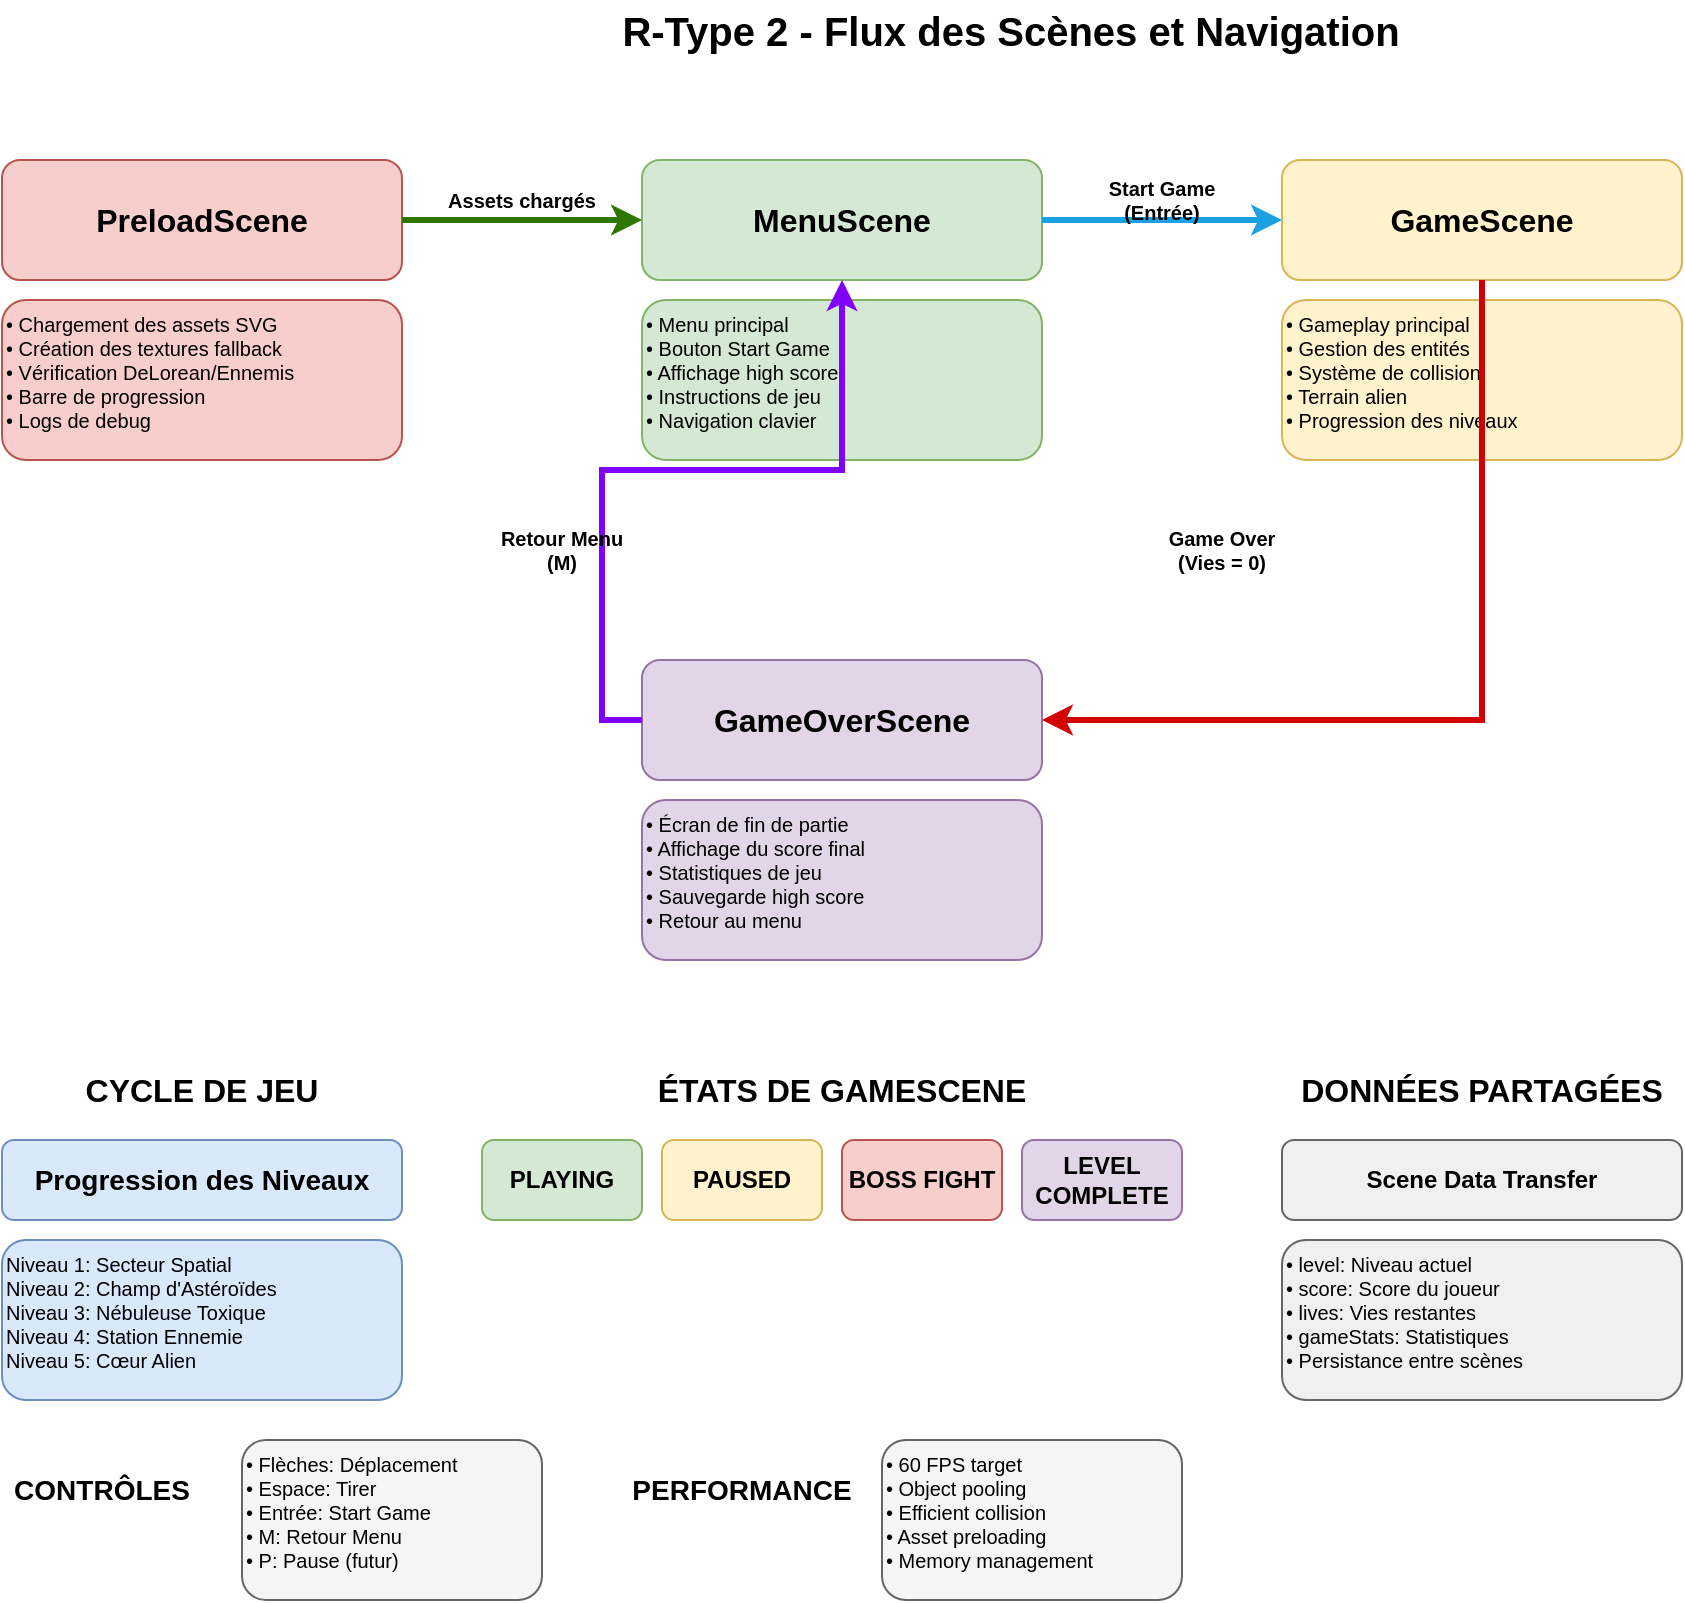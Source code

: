 <mxfile version="22.1.16" type="device">
  <diagram name="Scènes et Navigation" id="scenes-navigation">
    <mxGraphModel dx="1422" dy="794" grid="1" gridSize="10" guides="1" tooltips="1" connect="1" arrows="1" fold="1" page="1" pageScale="1" pageWidth="1169" pageHeight="827" math="0" shadow="0">
      <root>
        <mxCell id="0" />
        <mxCell id="1" parent="0" />
        
        <!-- Titre -->
        <mxCell id="title" value="R-Type 2 - Flux des Scènes et Navigation" style="text;html=1;strokeColor=none;fillColor=none;align=center;verticalAlign=middle;whiteSpace=wrap;rounded=0;fontSize=20;fontStyle=1;" vertex="1" parent="1">
          <mxGeometry x="300" y="20" width="569" height="30" as="geometry" />
        </mxCell>
        
        <!-- PreloadScene -->
        <mxCell id="preload-scene" value="PreloadScene" style="rounded=1;whiteSpace=wrap;html=1;fillColor=#f8cecc;strokeColor=#b85450;fontSize=16;fontStyle=1;" vertex="1" parent="1">
          <mxGeometry x="80" y="100" width="200" height="60" as="geometry" />
        </mxCell>
        
        <mxCell id="preload-details" value="• Chargement des assets SVG&#xa;• Création des textures fallback&#xa;• Vérification DeLorean/Ennemis&#xa;• Barre de progression&#xa;• Logs de debug" style="text;html=1;strokeColor=#b85450;fillColor=#f8cecc;align=left;verticalAlign=top;whiteSpace=wrap;rounded=1;fontSize=10;" vertex="1" parent="1">
          <mxGeometry x="80" y="170" width="200" height="80" as="geometry" />
        </mxCell>
        
        <!-- MenuScene -->
        <mxCell id="menu-scene" value="MenuScene" style="rounded=1;whiteSpace=wrap;html=1;fillColor=#d5e8d4;strokeColor=#82b366;fontSize=16;fontStyle=1;" vertex="1" parent="1">
          <mxGeometry x="400" y="100" width="200" height="60" as="geometry" />
        </mxCell>
        
        <mxCell id="menu-details" value="• Menu principal&#xa;• Bouton Start Game&#xa;• Affichage high score&#xa;• Instructions de jeu&#xa;• Navigation clavier" style="text;html=1;strokeColor=#82b366;fillColor=#d5e8d4;align=left;verticalAlign=top;whiteSpace=wrap;rounded=1;fontSize=10;" vertex="1" parent="1">
          <mxGeometry x="400" y="170" width="200" height="80" as="geometry" />
        </mxCell>
        
        <!-- GameScene -->
        <mxCell id="game-scene" value="GameScene" style="rounded=1;whiteSpace=wrap;html=1;fillColor=#fff2cc;strokeColor=#d6b656;fontSize=16;fontStyle=1;" vertex="1" parent="1">
          <mxGeometry x="720" y="100" width="200" height="60" as="geometry" />
        </mxCell>
        
        <mxCell id="game-details" value="• Gameplay principal&#xa;• Gestion des entités&#xa;• Système de collision&#xa;• Terrain alien&#xa;• Progression des niveaux" style="text;html=1;strokeColor=#d6b656;fillColor=#fff2cc;align=left;verticalAlign=top;whiteSpace=wrap;rounded=1;fontSize=10;" vertex="1" parent="1">
          <mxGeometry x="720" y="170" width="200" height="80" as="geometry" />
        </mxCell>
        
        <!-- GameOverScene -->
        <mxCell id="gameover-scene" value="GameOverScene" style="rounded=1;whiteSpace=wrap;html=1;fillColor=#e1d5e7;strokeColor=#9673a6;fontSize=16;fontStyle=1;" vertex="1" parent="1">
          <mxGeometry x="400" y="350" width="200" height="60" as="geometry" />
        </mxCell>
        
        <mxCell id="gameover-details" value="• Écran de fin de partie&#xa;• Affichage du score final&#xa;• Statistiques de jeu&#xa;• Sauvegarde high score&#xa;• Retour au menu" style="text;html=1;strokeColor=#9673a6;fillColor=#e1d5e7;align=left;verticalAlign=top;whiteSpace=wrap;rounded=1;fontSize=10;" vertex="1" parent="1">
          <mxGeometry x="400" y="420" width="200" height="80" as="geometry" />
        </mxCell>
        
        <!-- Flèches de navigation -->
        <mxCell id="arrow-preload-menu" style="edgeStyle=orthogonalEdgeStyle;rounded=0;orthogonalLoop=1;jettySize=auto;html=1;exitX=1;exitY=0.5;exitDx=0;exitDy=0;entryX=0;entryY=0.5;entryDx=0;entryDy=0;strokeWidth=3;strokeColor=#2D7600;" edge="1" parent="1" source="preload-scene" target="menu-scene">
          <mxGeometry relative="1" as="geometry" />
        </mxCell>
        <mxCell id="label-preload-menu" value="Assets chargés" style="text;html=1;strokeColor=none;fillColor=none;align=center;verticalAlign=middle;whiteSpace=wrap;rounded=0;fontSize=10;fontStyle=1;color=#2D7600;" vertex="1" parent="1">
          <mxGeometry x="300" y="110" width="80" height="20" as="geometry" />
        </mxCell>
        
        <mxCell id="arrow-menu-game" style="edgeStyle=orthogonalEdgeStyle;rounded=0;orthogonalLoop=1;jettySize=auto;html=1;exitX=1;exitY=0.5;exitDx=0;exitDy=0;entryX=0;entryY=0.5;entryDx=0;entryDy=0;strokeWidth=3;strokeColor=#1BA1E2;" edge="1" parent="1" source="menu-scene" target="game-scene">
          <mxGeometry relative="1" as="geometry" />
        </mxCell>
        <mxCell id="label-menu-game" value="Start Game&#xa;(Entrée)" style="text;html=1;strokeColor=none;fillColor=none;align=center;verticalAlign=middle;whiteSpace=wrap;rounded=0;fontSize=10;fontStyle=1;color=#1BA1E2;" vertex="1" parent="1">
          <mxGeometry x="620" y="105" width="80" height="30" as="geometry" />
        </mxCell>
        
        <mxCell id="arrow-game-gameover" style="edgeStyle=orthogonalEdgeStyle;rounded=0;orthogonalLoop=1;jettySize=auto;html=1;exitX=0.5;exitY=1;exitDx=0;exitDy=0;entryX=1;entryY=0.5;entryDx=0;entryDy=0;strokeWidth=3;strokeColor=#D20100;" edge="1" parent="1" source="game-scene" target="gameover-scene">
          <mxGeometry relative="1" as="geometry" />
        </mxCell>
        <mxCell id="label-game-gameover" value="Game Over&#xa;(Vies = 0)" style="text;html=1;strokeColor=none;fillColor=none;align=center;verticalAlign=middle;whiteSpace=wrap;rounded=0;fontSize=10;fontStyle=1;color=#D20100;" vertex="1" parent="1">
          <mxGeometry x="650" y="280" width="80" height="30" as="geometry" />
        </mxCell>
        
        <mxCell id="arrow-gameover-menu" style="edgeStyle=orthogonalEdgeStyle;rounded=0;orthogonalLoop=1;jettySize=auto;html=1;exitX=0;exitY=0.5;exitDx=0;exitDy=0;entryX=0.5;entryY=1;entryDx=0;entryDy=0;strokeWidth=3;strokeColor=#7F00FF;" edge="1" parent="1" source="gameover-scene" target="menu-scene">
          <mxGeometry relative="1" as="geometry" />
        </mxCell>
        <mxCell id="label-gameover-menu" value="Retour Menu&#xa;(M)" style="text;html=1;strokeColor=none;fillColor=none;align=center;verticalAlign=middle;whiteSpace=wrap;rounded=0;fontSize=10;fontStyle=1;color=#7F00FF;" vertex="1" parent="1">
          <mxGeometry x="320" y="280" width="80" height="30" as="geometry" />
        </mxCell>
        
        <!-- Cycle de jeu -->
        <mxCell id="game-cycle-title" value="CYCLE DE JEU" style="text;html=1;strokeColor=none;fillColor=none;align=center;verticalAlign=middle;whiteSpace=wrap;rounded=0;fontSize=16;fontStyle=1;" vertex="1" parent="1">
          <mxGeometry x="80" y="550" width="200" height="30" as="geometry" />
        </mxCell>
        
        <mxCell id="level-progression" value="Progression des Niveaux" style="rounded=1;whiteSpace=wrap;html=1;fillColor=#dae8fc;strokeColor=#6c8ebf;fontSize=14;fontStyle=1;" vertex="1" parent="1">
          <mxGeometry x="80" y="590" width="200" height="40" as="geometry" />
        </mxCell>
        
        <mxCell id="level-details" value="Niveau 1: Secteur Spatial&#xa;Niveau 2: Champ d'Astéroïdes&#xa;Niveau 3: Nébuleuse Toxique&#xa;Niveau 4: Station Ennemie&#xa;Niveau 5: Cœur Alien" style="text;html=1;strokeColor=#6c8ebf;fillColor=#dae8fc;align=left;verticalAlign=top;whiteSpace=wrap;rounded=1;fontSize=10;" vertex="1" parent="1">
          <mxGeometry x="80" y="640" width="200" height="80" as="geometry" />
        </mxCell>
        
        <!-- États de GameScene -->
        <mxCell id="game-states-title" value="ÉTATS DE GAMESCENE" style="text;html=1;strokeColor=none;fillColor=none;align=center;verticalAlign=middle;whiteSpace=wrap;rounded=0;fontSize=16;fontStyle=1;" vertex="1" parent="1">
          <mxGeometry x="400" y="550" width="200" height="30" as="geometry" />
        </mxCell>
        
        <mxCell id="playing-state" value="PLAYING" style="rounded=1;whiteSpace=wrap;html=1;fillColor=#d5e8d4;strokeColor=#82b366;fontSize=12;fontStyle=1;" vertex="1" parent="1">
          <mxGeometry x="320" y="590" width="80" height="40" as="geometry" />
        </mxCell>
        
        <mxCell id="paused-state" value="PAUSED" style="rounded=1;whiteSpace=wrap;html=1;fillColor=#fff2cc;strokeColor=#d6b656;fontSize=12;fontStyle=1;" vertex="1" parent="1">
          <mxGeometry x="410" y="590" width="80" height="40" as="geometry" />
        </mxCell>
        
        <mxCell id="boss-fight-state" value="BOSS FIGHT" style="rounded=1;whiteSpace=wrap;html=1;fillColor=#f8cecc;strokeColor=#b85450;fontSize=12;fontStyle=1;" vertex="1" parent="1">
          <mxGeometry x="500" y="590" width="80" height="40" as="geometry" />
        </mxCell>
        
        <mxCell id="level-complete-state" value="LEVEL&#xa;COMPLETE" style="rounded=1;whiteSpace=wrap;html=1;fillColor=#e1d5e7;strokeColor=#9673a6;fontSize=12;fontStyle=1;" vertex="1" parent="1">
          <mxGeometry x="590" y="590" width="80" height="40" as="geometry" />
        </mxCell>
        
        <!-- Données partagées -->
        <mxCell id="shared-data-title" value="DONNÉES PARTAGÉES" style="text;html=1;strokeColor=none;fillColor=none;align=center;verticalAlign=middle;whiteSpace=wrap;rounded=0;fontSize=16;fontStyle=1;" vertex="1" parent="1">
          <mxGeometry x="720" y="550" width="200" height="30" as="geometry" />
        </mxCell>
        
        <mxCell id="scene-data" value="Scene Data Transfer" style="rounded=1;whiteSpace=wrap;html=1;fillColor=#f0f0f0;strokeColor=#666666;fontSize=12;fontStyle=1;" vertex="1" parent="1">
          <mxGeometry x="720" y="590" width="200" height="40" as="geometry" />
        </mxCell>
        
        <mxCell id="scene-data-details" value="• level: Niveau actuel&#xa;• score: Score du joueur&#xa;• lives: Vies restantes&#xa;• gameStats: Statistiques&#xa;• Persistance entre scènes" style="text;html=1;strokeColor=#666666;fillColor=#f0f0f0;align=left;verticalAlign=top;whiteSpace=wrap;rounded=1;fontSize=10;" vertex="1" parent="1">
          <mxGeometry x="720" y="640" width="200" height="80" as="geometry" />
        </mxCell>
        
        <!-- Contrôles -->
        <mxCell id="controls-title" value="CONTRÔLES" style="text;html=1;strokeColor=none;fillColor=none;align=center;verticalAlign=middle;whiteSpace=wrap;rounded=0;fontSize=14;fontStyle=1;" vertex="1" parent="1">
          <mxGeometry x="80" y="750" width="100" height="30" as="geometry" />
        </mxCell>
        
        <mxCell id="controls-list" value="• Flèches: Déplacement&#xa;• Espace: Tirer&#xa;• Entrée: Start Game&#xa;• M: Retour Menu&#xa;• P: Pause (futur)" style="text;html=1;strokeColor=#666666;fillColor=#f5f5f5;align=left;verticalAlign=top;whiteSpace=wrap;rounded=1;fontSize=10;" vertex="1" parent="1">
          <mxGeometry x="200" y="740" width="150" height="80" as="geometry" />
        </mxCell>
        
        <!-- Performance -->
        <mxCell id="performance-title" value="PERFORMANCE" style="text;html=1;strokeColor=none;fillColor=none;align=center;verticalAlign=middle;whiteSpace=wrap;rounded=0;fontSize=14;fontStyle=1;" vertex="1" parent="1">
          <mxGeometry x="400" y="750" width="100" height="30" as="geometry" />
        </mxCell>
        
        <mxCell id="performance-list" value="• 60 FPS target&#xa;• Object pooling&#xa;• Efficient collision&#xa;• Asset preloading&#xa;• Memory management" style="text;html=1;strokeColor=#666666;fillColor=#f5f5f5;align=left;verticalAlign=top;whiteSpace=wrap;rounded=1;fontSize=10;" vertex="1" parent="1">
          <mxGeometry x="520" y="740" width="150" height="80" as="geometry" />
        </mxCell>
      </root>
    </mxGraphModel>
  </diagram>
</mxfile>

